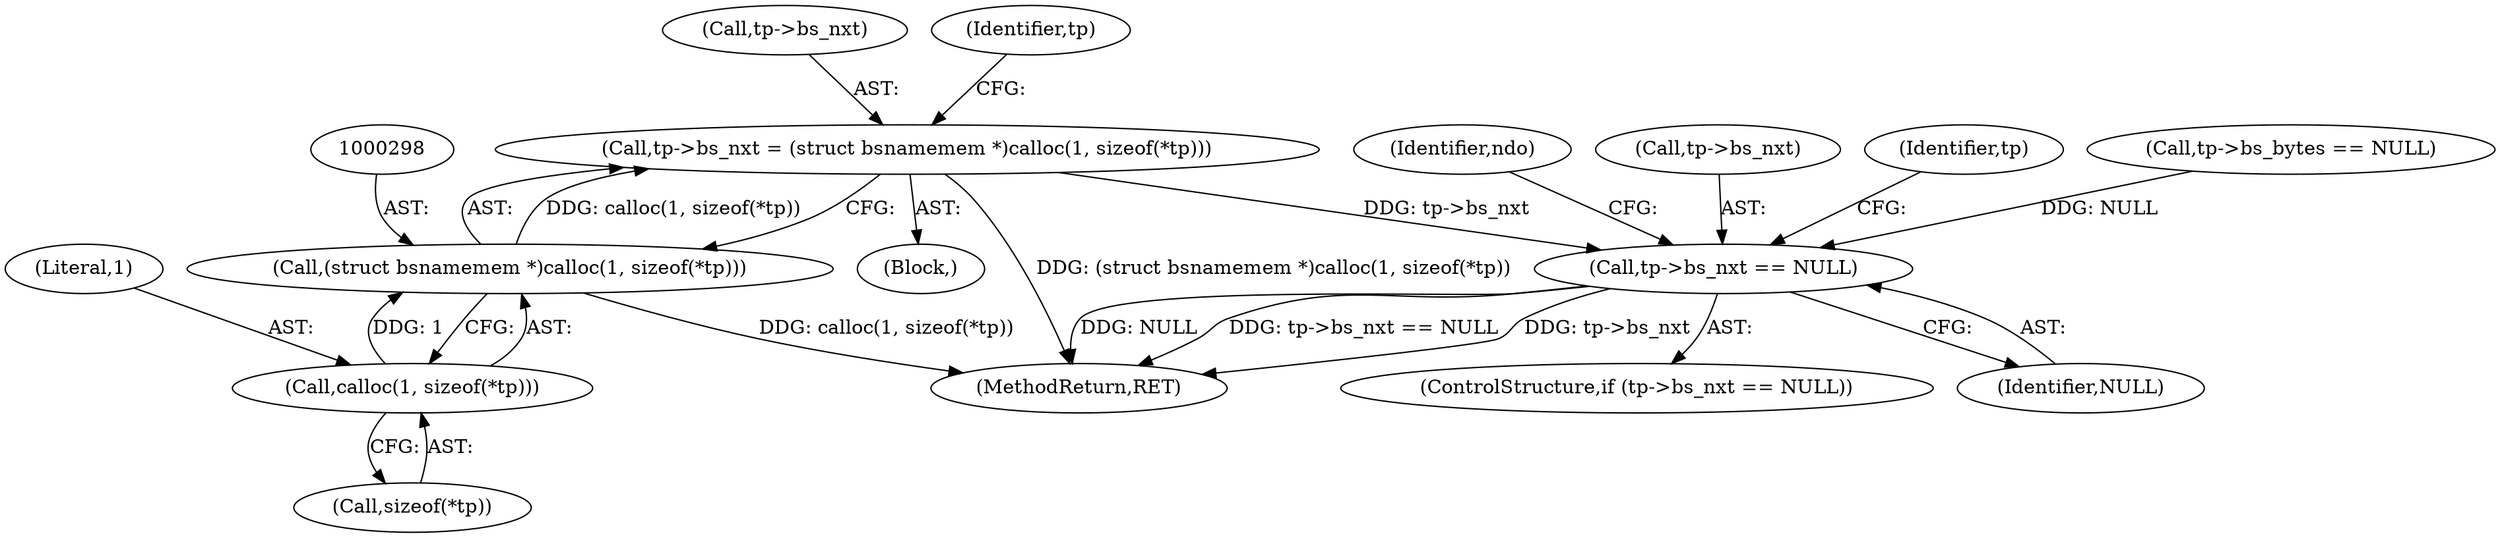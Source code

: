 digraph "0_tcpdump_730fc35968c5433b9e2a829779057f4f9495dc51_1@pointer" {
"1000293" [label="(Call,tp->bs_nxt = (struct bsnamemem *)calloc(1, sizeof(*tp)))"];
"1000297" [label="(Call,(struct bsnamemem *)calloc(1, sizeof(*tp)))"];
"1000299" [label="(Call,calloc(1, sizeof(*tp)))"];
"1000305" [label="(Call,tp->bs_nxt == NULL)"];
"1000104" [label="(Block,)"];
"1000294" [label="(Call,tp->bs_nxt)"];
"1000300" [label="(Literal,1)"];
"1000306" [label="(Call,tp->bs_nxt)"];
"1000307" [label="(Identifier,tp)"];
"1000314" [label="(Identifier,tp)"];
"1000274" [label="(Call,tp->bs_bytes == NULL)"];
"1000297" [label="(Call,(struct bsnamemem *)calloc(1, sizeof(*tp)))"];
"1000315" [label="(MethodReturn,RET)"];
"1000301" [label="(Call,sizeof(*tp))"];
"1000311" [label="(Identifier,ndo)"];
"1000305" [label="(Call,tp->bs_nxt == NULL)"];
"1000299" [label="(Call,calloc(1, sizeof(*tp)))"];
"1000293" [label="(Call,tp->bs_nxt = (struct bsnamemem *)calloc(1, sizeof(*tp)))"];
"1000304" [label="(ControlStructure,if (tp->bs_nxt == NULL))"];
"1000309" [label="(Identifier,NULL)"];
"1000293" -> "1000104"  [label="AST: "];
"1000293" -> "1000297"  [label="CFG: "];
"1000294" -> "1000293"  [label="AST: "];
"1000297" -> "1000293"  [label="AST: "];
"1000307" -> "1000293"  [label="CFG: "];
"1000293" -> "1000315"  [label="DDG: (struct bsnamemem *)calloc(1, sizeof(*tp))"];
"1000297" -> "1000293"  [label="DDG: calloc(1, sizeof(*tp))"];
"1000293" -> "1000305"  [label="DDG: tp->bs_nxt"];
"1000297" -> "1000299"  [label="CFG: "];
"1000298" -> "1000297"  [label="AST: "];
"1000299" -> "1000297"  [label="AST: "];
"1000297" -> "1000315"  [label="DDG: calloc(1, sizeof(*tp))"];
"1000299" -> "1000297"  [label="DDG: 1"];
"1000299" -> "1000301"  [label="CFG: "];
"1000300" -> "1000299"  [label="AST: "];
"1000301" -> "1000299"  [label="AST: "];
"1000305" -> "1000304"  [label="AST: "];
"1000305" -> "1000309"  [label="CFG: "];
"1000306" -> "1000305"  [label="AST: "];
"1000309" -> "1000305"  [label="AST: "];
"1000311" -> "1000305"  [label="CFG: "];
"1000314" -> "1000305"  [label="CFG: "];
"1000305" -> "1000315"  [label="DDG: NULL"];
"1000305" -> "1000315"  [label="DDG: tp->bs_nxt == NULL"];
"1000305" -> "1000315"  [label="DDG: tp->bs_nxt"];
"1000274" -> "1000305"  [label="DDG: NULL"];
}
